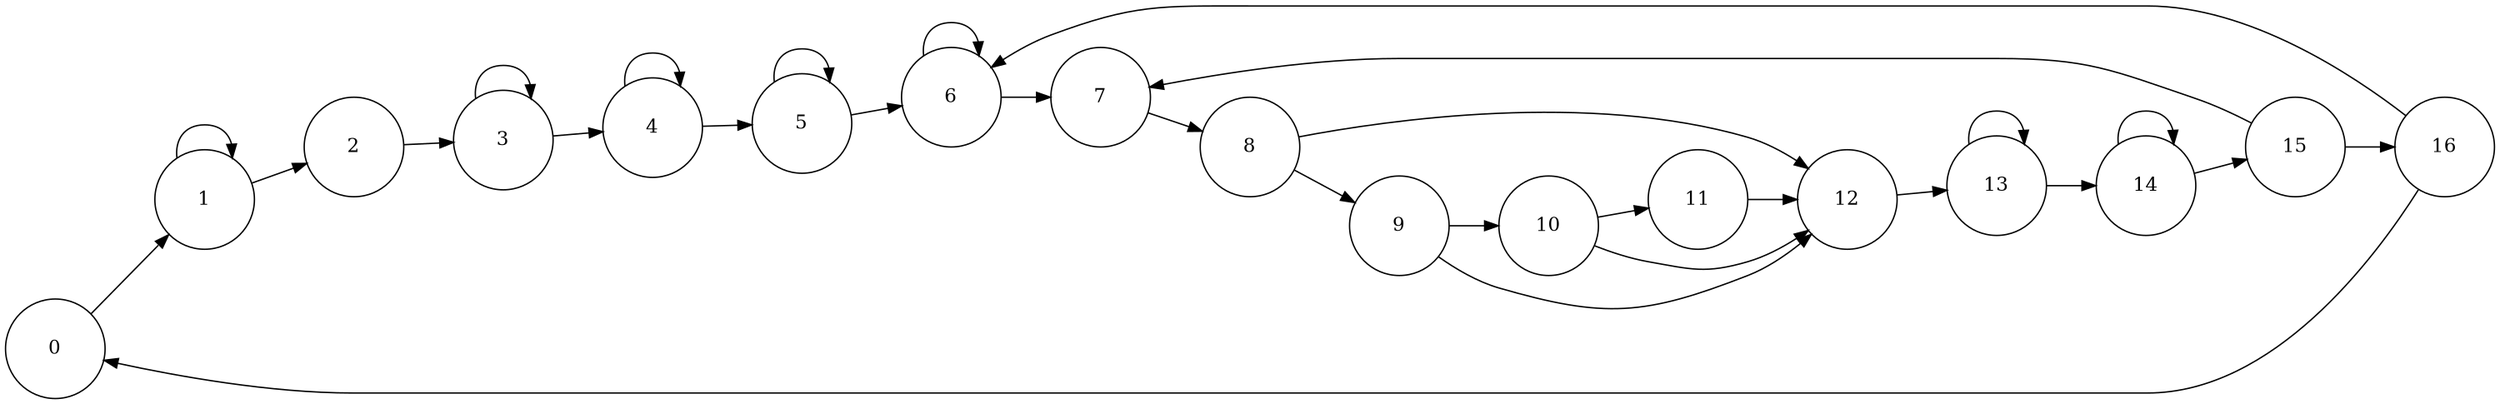#Total states is 0, including 0 states and 0 newstates
#Total transisions is 0, including 0 transistions and 0 new transitions
digraph finite_state_machine {
	rankdir=LR;
	size="20,20";
	resolution="300";
	overlap=false;

	node [shape = circle, fixedsize=true, width = 1, color = red, style = filled];

	node [shape = circle, color = black, style = unfilled];
	0;
 	1;
 	10;
 	11;
 	12;
 	13;
 	14;
 	15;
 	16;
 	2;
 	3;
 	4;
 	5;
 	6;
 	7;
 	8;
 	9;
 	0 -> 1;
	1 -> 1;
	1 -> 2;
	10 -> 11;
	10 -> 12;
	11 -> 12;
	12 -> 13;
	13 -> 13;
	13 -> 14;
	14 -> 14;
	14 -> 15;
	15 -> 16;
	15 -> 7;
	16 -> 0;
	16 -> 6;
	2 -> 3;
	3 -> 3;
	3 -> 4;
	4 -> 4;
	4 -> 5;
	5 -> 5;
	5 -> 6;
	6 -> 6;
	6 -> 7;
	7 -> 8;
	8 -> 12;
	8 -> 9;
	9 -> 10;
	9 -> 12;
}
